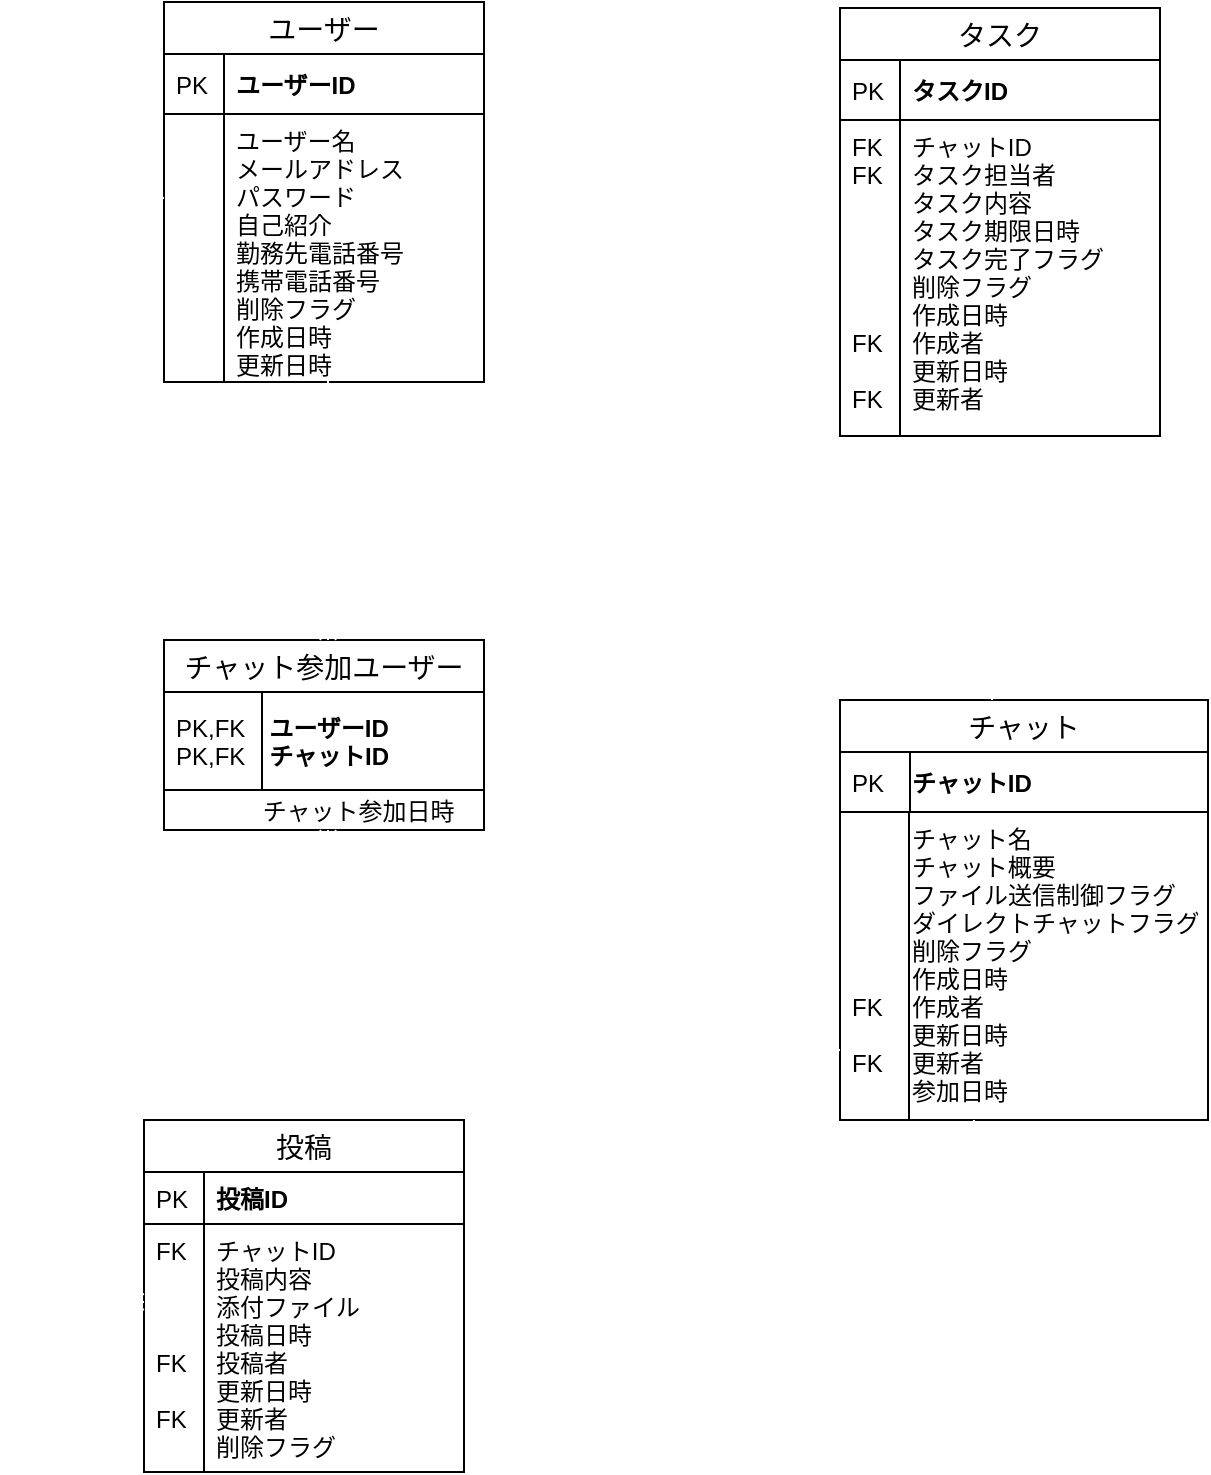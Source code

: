 <mxfile version="13.1.3">
    <diagram id="6hGFLwfOUW9BJ-s0fimq" name="db001_ER図">
        <mxGraphModel dx="1424" dy="1336" grid="0" gridSize="10" guides="1" tooltips="1" connect="1" arrows="1" fold="1" page="0" pageScale="1" pageWidth="827" pageHeight="1169" background="none" math="0" shadow="0">
            <root>
                <mxCell id="0"/>
                <mxCell id="1" parent="0"/>
                <mxCell id="120" value="" style="edgeStyle=entityRelationEdgeStyle;fontSize=12;html=1;endArrow=ERzeroToMany;startArrow=ERone;strokeColor=#FFFFFF;jumpStyle=sharp;comic=0;shadow=0;rounded=0;entryX=0;entryY=0.222;entryDx=0;entryDy=0;entryPerimeter=0;startFill=0;" edge="1" parent="1" target="67">
                    <mxGeometry width="100" height="100" relative="1" as="geometry">
                        <mxPoint x="-122" y="-224.5" as="sourcePoint"/>
                        <mxPoint x="49" y="-223.5" as="targetPoint"/>
                    </mxGeometry>
                </mxCell>
                <mxCell id="39" value="ユーザー" style="swimlane;fontStyle=0;childLayout=stackLayout;horizontal=1;startSize=26;horizontalStack=0;resizeParent=1;resizeParentMax=0;resizeLast=0;collapsible=1;marginBottom=0;align=center;fontSize=14;" vertex="1" parent="1">
                    <mxGeometry x="-282" y="-319" width="160" height="190" as="geometry"/>
                </mxCell>
                <mxCell id="40" value="ユーザーID" style="shape=partialRectangle;top=0;left=0;right=0;bottom=1;align=left;verticalAlign=middle;fillColor=none;spacingLeft=34;spacingRight=4;overflow=hidden;rotatable=0;points=[[0,0.5],[1,0.5]];portConstraint=eastwest;dropTarget=0;fontStyle=1;fontSize=12;" vertex="1" parent="39">
                    <mxGeometry y="26" width="160" height="30" as="geometry"/>
                </mxCell>
                <mxCell id="41" value="PK" style="shape=partialRectangle;top=0;left=0;bottom=0;fillColor=none;align=left;verticalAlign=middle;spacingLeft=4;spacingRight=4;overflow=hidden;rotatable=0;points=[];portConstraint=eastwest;part=1;fontSize=12;" vertex="1" connectable="0" parent="40">
                    <mxGeometry width="30" height="30" as="geometry"/>
                </mxCell>
                <mxCell id="51" value="ユーザー名&#10;メールアドレス&#10;パスワード&#10;自己紹介&#10;勤務先電話番号&#10;携帯電話番号&#10;削除フラグ&#10;作成日時&#10;更新日時" style="shape=partialRectangle;top=0;left=0;right=0;bottom=0;align=left;verticalAlign=top;fillColor=none;spacingLeft=34;spacingRight=4;overflow=hidden;rotatable=0;points=[[0,0.5],[1,0.5]];portConstraint=eastwest;dropTarget=0;fontSize=12;" vertex="1" parent="39">
                    <mxGeometry y="56" width="160" height="134" as="geometry"/>
                </mxCell>
                <mxCell id="52" value="" style="shape=partialRectangle;top=0;left=0;bottom=0;fillColor=none;align=left;verticalAlign=top;spacingLeft=4;spacingRight=4;overflow=hidden;rotatable=0;points=[];portConstraint=eastwest;part=1;fontSize=12;" vertex="1" connectable="0" parent="51">
                    <mxGeometry width="30" height="134" as="geometry"/>
                </mxCell>
                <mxCell id="64" value="タスク" style="swimlane;fontStyle=0;childLayout=stackLayout;horizontal=1;startSize=26;horizontalStack=0;resizeParent=1;resizeParentMax=0;resizeLast=0;collapsible=1;marginBottom=0;align=center;fontSize=14;" vertex="1" parent="1">
                    <mxGeometry x="56" y="-316" width="160" height="214" as="geometry"/>
                </mxCell>
                <mxCell id="65" value="タスクID" style="shape=partialRectangle;top=0;left=0;right=0;bottom=1;align=left;verticalAlign=middle;fillColor=none;spacingLeft=34;spacingRight=4;overflow=hidden;rotatable=0;points=[[0,0.5],[1,0.5]];portConstraint=eastwest;dropTarget=0;fontStyle=1;fontSize=12;" vertex="1" parent="64">
                    <mxGeometry y="26" width="160" height="30" as="geometry"/>
                </mxCell>
                <mxCell id="66" value="PK" style="shape=partialRectangle;top=0;left=0;bottom=0;fillColor=none;align=left;verticalAlign=middle;spacingLeft=4;spacingRight=4;overflow=hidden;rotatable=0;points=[];portConstraint=eastwest;part=1;fontSize=12;" vertex="1" connectable="0" parent="65">
                    <mxGeometry width="30" height="30" as="geometry"/>
                </mxCell>
                <mxCell id="67" value="チャットID&#10;タスク担当者&#10;タスク内容&#10;タスク期限日時&#10;タスク完了フラグ&#10;削除フラグ&#10;作成日時&#10;作成者&#10;更新日時&#10;更新者&#10;" style="shape=partialRectangle;top=0;left=0;right=0;bottom=0;align=left;verticalAlign=top;fillColor=none;spacingLeft=34;spacingRight=4;overflow=hidden;rotatable=0;points=[[0,0.5],[1,0.5]];portConstraint=eastwest;dropTarget=0;fontSize=12;" vertex="1" parent="64">
                    <mxGeometry y="56" width="160" height="158" as="geometry"/>
                </mxCell>
                <mxCell id="68" value="FK&#10;FK&#10;&#10;&#10;&#10;&#10;&#10;FK&#10;&#10;FK&#10;" style="shape=partialRectangle;top=0;left=0;bottom=0;fillColor=none;align=left;verticalAlign=top;spacingLeft=4;spacingRight=4;overflow=hidden;rotatable=0;points=[];portConstraint=eastwest;part=1;fontSize=12;" vertex="1" connectable="0" parent="67">
                    <mxGeometry width="30" height="158" as="geometry"/>
                </mxCell>
                <mxCell id="87" value="チャット" style="swimlane;fontStyle=0;childLayout=stackLayout;horizontal=1;startSize=26;horizontalStack=0;resizeParent=1;resizeParentMax=0;resizeLast=0;collapsible=1;marginBottom=0;align=center;fontSize=14;" vertex="1" parent="1">
                    <mxGeometry x="56" y="30" width="184" height="210" as="geometry"/>
                </mxCell>
                <mxCell id="88" value="チャットID" style="shape=partialRectangle;top=0;left=0;right=0;bottom=1;align=left;verticalAlign=middle;fillColor=none;spacingLeft=34;spacingRight=4;overflow=hidden;rotatable=0;points=[[0,0.5],[1,0.5]];portConstraint=eastwest;dropTarget=0;fontStyle=1;fontSize=12;" vertex="1" parent="87">
                    <mxGeometry y="26" width="184" height="30" as="geometry"/>
                </mxCell>
                <mxCell id="89" value="PK" style="shape=partialRectangle;top=0;left=0;bottom=0;fillColor=none;align=left;verticalAlign=middle;spacingLeft=4;spacingRight=4;overflow=hidden;rotatable=0;points=[];portConstraint=eastwest;part=1;fontSize=12;" vertex="1" connectable="0" parent="88">
                    <mxGeometry width="35" height="30" as="geometry"/>
                </mxCell>
                <mxCell id="90" value="チャット名&#10;チャット概要&#10;ファイル送信制御フラグ&#10;ダイレクトチャットフラグ&#10;削除フラグ&#10;作成日時&#10;作成者&#10;更新日時&#10;更新者&#10;参加日時" style="shape=partialRectangle;top=0;left=0;right=0;bottom=0;align=left;verticalAlign=top;fillColor=none;spacingLeft=34;spacingRight=4;overflow=hidden;rotatable=0;points=[[0,0.5],[1,0.5]];portConstraint=eastwest;dropTarget=0;fontSize=12;" vertex="1" parent="87">
                    <mxGeometry y="56" width="184" height="154" as="geometry"/>
                </mxCell>
                <mxCell id="91" value="&#10;&#10;&#10;&#10;&#10;&#10;FK&#10;&#10;FK&#10;" style="shape=partialRectangle;top=0;left=0;bottom=0;fillColor=none;align=left;verticalAlign=top;spacingLeft=4;spacingRight=4;overflow=hidden;rotatable=0;points=[];portConstraint=eastwest;part=1;fontSize=12;" vertex="1" connectable="0" parent="90">
                    <mxGeometry width="34.5" height="154" as="geometry"/>
                </mxCell>
                <mxCell id="76" value="投稿" style="swimlane;fontStyle=0;childLayout=stackLayout;horizontal=1;startSize=26;horizontalStack=0;resizeParent=1;resizeParentMax=0;resizeLast=0;collapsible=1;marginBottom=0;align=center;fontSize=14;" vertex="1" parent="1">
                    <mxGeometry x="-292" y="240" width="160" height="176" as="geometry"/>
                </mxCell>
                <mxCell id="77" value="投稿ID" style="shape=partialRectangle;top=0;left=0;right=0;bottom=1;align=left;verticalAlign=middle;fillColor=none;spacingLeft=34;spacingRight=4;overflow=hidden;rotatable=0;points=[[0,0.5],[1,0.5]];portConstraint=eastwest;dropTarget=0;fontStyle=1;fontSize=12;" vertex="1" parent="76">
                    <mxGeometry y="26" width="160" height="26" as="geometry"/>
                </mxCell>
                <mxCell id="78" value="PK" style="shape=partialRectangle;top=0;left=0;bottom=0;fillColor=none;align=left;verticalAlign=middle;spacingLeft=4;spacingRight=4;overflow=hidden;rotatable=0;points=[];portConstraint=eastwest;part=1;fontSize=12;" vertex="1" connectable="0" parent="77">
                    <mxGeometry width="30" height="26" as="geometry"/>
                </mxCell>
                <mxCell id="79" value="チャットID&#10;投稿内容&#10;添付ファイル&#10;投稿日時&#10;投稿者&#10;更新日時&#10;更新者&#10;削除フラグ" style="shape=partialRectangle;top=0;left=0;right=0;bottom=0;align=left;verticalAlign=top;fillColor=none;spacingLeft=34;spacingRight=4;overflow=hidden;rotatable=0;points=[[0,0.5],[1,0.5]];portConstraint=eastwest;dropTarget=0;fontSize=12;" vertex="1" parent="76">
                    <mxGeometry y="52" width="160" height="114" as="geometry"/>
                </mxCell>
                <mxCell id="80" value="FK&#10;&#10;&#10;&#10;FK&#10;&#10;FK" style="shape=partialRectangle;top=0;left=0;bottom=0;fillColor=none;align=left;verticalAlign=top;spacingLeft=4;spacingRight=4;overflow=hidden;rotatable=0;points=[];portConstraint=eastwest;part=1;fontSize=12;" vertex="1" connectable="0" parent="79">
                    <mxGeometry width="30" height="114.0" as="geometry"/>
                </mxCell>
                <mxCell id="85" value="" style="shape=partialRectangle;top=0;left=0;right=0;bottom=0;align=left;verticalAlign=top;fillColor=none;spacingLeft=34;spacingRight=4;overflow=hidden;rotatable=0;points=[[0,0.5],[1,0.5]];portConstraint=eastwest;dropTarget=0;fontSize=12;" vertex="1" parent="76">
                    <mxGeometry y="166" width="160" height="10" as="geometry"/>
                </mxCell>
                <mxCell id="86" value="" style="shape=partialRectangle;top=0;left=0;bottom=0;fillColor=none;align=left;verticalAlign=top;spacingLeft=4;spacingRight=4;overflow=hidden;rotatable=0;points=[];portConstraint=eastwest;part=1;fontSize=12;" vertex="1" connectable="0" parent="85">
                    <mxGeometry width="30" height="10" as="geometry"/>
                </mxCell>
                <mxCell id="137" value="" style="edgeStyle=elbowEdgeStyle;fontSize=12;html=1;endArrow=ERzeroToMany;startArrow=ERone;shadow=0;strokeColor=#FFFFFF;elbow=vertical;exitX=0.364;exitY=1;exitDx=0;exitDy=0;exitPerimeter=0;startFill=0;" edge="1" parent="1" source="90">
                    <mxGeometry width="100" height="100" relative="1" as="geometry">
                        <mxPoint x="121" y="245" as="sourcePoint"/>
                        <mxPoint x="-130" y="350" as="targetPoint"/>
                        <Array as="points">
                            <mxPoint x="90" y="350"/>
                        </Array>
                    </mxGeometry>
                </mxCell>
                <mxCell id="53" value="チャット参加ユーザー" style="swimlane;fontStyle=0;childLayout=stackLayout;horizontal=1;startSize=26;horizontalStack=0;resizeParent=1;resizeParentMax=0;resizeLast=0;collapsible=1;marginBottom=0;align=center;fontSize=14;" vertex="1" parent="1">
                    <mxGeometry x="-282" width="160" height="95" as="geometry"/>
                </mxCell>
                <mxCell id="54" value="     ユーザーID&#10;     チャットID" style="shape=partialRectangle;top=0;left=0;right=0;bottom=1;align=left;verticalAlign=middle;fillColor=none;spacingLeft=34;spacingRight=4;overflow=hidden;rotatable=0;points=[[0,0.5],[1,0.5]];portConstraint=eastwest;dropTarget=0;fontStyle=1;fontSize=12;" vertex="1" parent="53">
                    <mxGeometry y="26" width="160" height="49" as="geometry"/>
                </mxCell>
                <mxCell id="55" value="PK,FK&#10;PK,FK" style="shape=partialRectangle;top=0;left=0;bottom=0;fillColor=none;align=left;verticalAlign=middle;spacingLeft=4;spacingRight=4;overflow=hidden;rotatable=0;points=[];portConstraint=eastwest;part=1;fontSize=12;" vertex="1" connectable="0" parent="54">
                    <mxGeometry width="49" height="49" as="geometry"/>
                </mxCell>
                <mxCell id="123" value="　　       チャット参加日時" style="swimlane;fontStyle=0;childLayout=stackLayout;horizontal=1;startSize=26;horizontalStack=0;resizeParent=1;resizeParentMax=0;resizeLast=0;collapsible=1;marginBottom=0;align=left;fontSize=12;" vertex="1" parent="53">
                    <mxGeometry y="75" width="160" height="20" as="geometry"/>
                </mxCell>
                <mxCell id="138" value="" style="fontSize=12;html=1;endArrow=ERzeroToMany;startArrow=ERone;shadow=0;strokeColor=#FFFFFF;startFill=0;" edge="1" parent="1">
                    <mxGeometry width="100" height="100" relative="1" as="geometry">
                        <mxPoint x="-200" y="-130" as="sourcePoint"/>
                        <mxPoint x="-200" as="targetPoint"/>
                        <Array as="points">
                            <mxPoint x="-200" y="-60"/>
                        </Array>
                    </mxGeometry>
                </mxCell>
                <mxCell id="142" value="" style="edgeStyle=orthogonalEdgeStyle;fontSize=12;html=1;endArrow=ERzeroToMany;startArrow=ERone;shadow=0;strokeColor=#FFFFFF;startFill=0;" edge="1" parent="1">
                    <mxGeometry width="100" height="100" relative="1" as="geometry">
                        <mxPoint x="56" y="205" as="sourcePoint"/>
                        <mxPoint x="-200" y="95" as="targetPoint"/>
                        <Array as="points">
                            <mxPoint x="-200" y="205"/>
                        </Array>
                    </mxGeometry>
                </mxCell>
                <mxCell id="146" value="" style="fontSize=12;html=1;endArrow=ERzeroToMany;startArrow=ERone;shadow=0;strokeColor=#FFFFFF;entryX=0.488;entryY=1.006;entryDx=0;entryDy=0;entryPerimeter=0;exitX=0.413;exitY=0;exitDx=0;exitDy=0;exitPerimeter=0;startFill=0;" edge="1" parent="1" source="87" target="67">
                    <mxGeometry width="100" height="100" relative="1" as="geometry">
                        <mxPoint x="133" y="20" as="sourcePoint"/>
                        <mxPoint x="82" y="-53" as="targetPoint"/>
                    </mxGeometry>
                </mxCell>
                <mxCell id="147" value="" style="edgeStyle=orthogonalEdgeStyle;fontSize=12;html=1;endArrow=ERzeroToMany;startArrow=ERone;shadow=0;strokeColor=#FFFFFF;exitX=0;exitY=0.313;exitDx=0;exitDy=0;exitPerimeter=0;entryX=0;entryY=0.342;entryDx=0;entryDy=0;entryPerimeter=0;startFill=0;" edge="1" parent="1" source="51" target="79">
                    <mxGeometry width="100" height="100" relative="1" as="geometry">
                        <mxPoint x="-402" y="-262" as="sourcePoint"/>
                        <mxPoint x="-335" y="292" as="targetPoint"/>
                        <Array as="points">
                            <mxPoint x="-355" y="-221"/>
                            <mxPoint x="-355" y="331"/>
                        </Array>
                    </mxGeometry>
                </mxCell>
            </root>
        </mxGraphModel>
    </diagram>
</mxfile>